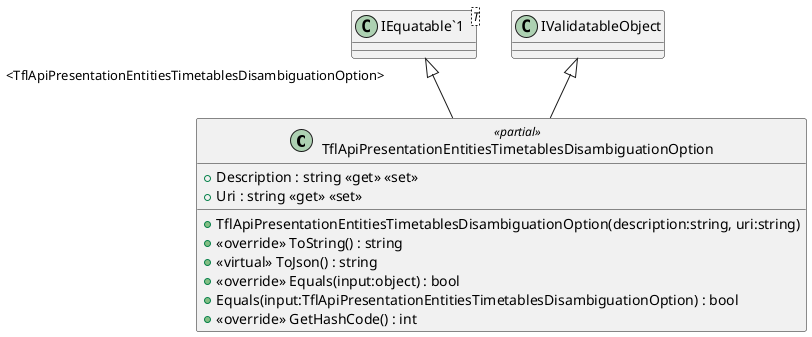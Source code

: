 @startuml
class TflApiPresentationEntitiesTimetablesDisambiguationOption <<partial>> {
    + TflApiPresentationEntitiesTimetablesDisambiguationOption(description:string, uri:string)
    + Description : string <<get>> <<set>>
    + Uri : string <<get>> <<set>>
    + <<override>> ToString() : string
    + <<virtual>> ToJson() : string
    + <<override>> Equals(input:object) : bool
    + Equals(input:TflApiPresentationEntitiesTimetablesDisambiguationOption) : bool
    + <<override>> GetHashCode() : int
}
class "IEquatable`1"<T> {
}
"IEquatable`1" "<TflApiPresentationEntitiesTimetablesDisambiguationOption>" <|-- TflApiPresentationEntitiesTimetablesDisambiguationOption
IValidatableObject <|-- TflApiPresentationEntitiesTimetablesDisambiguationOption
@enduml
